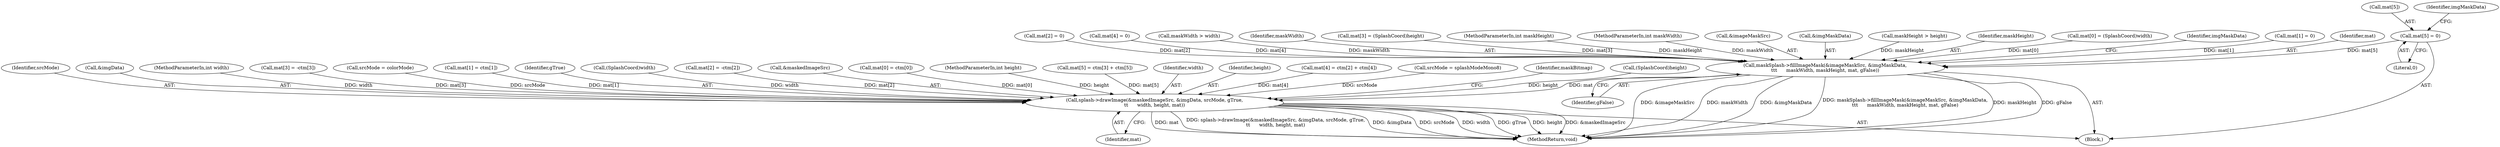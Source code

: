 digraph "0_poppler_7b2d314a61fd0e12f47c62996cb49ec0d1ba747a_11@array" {
"1000206" [label="(Call,mat[5] = 0)"];
"1000264" [label="(Call,maskSplash->fillImageMask(&imageMaskSrc, &imgMaskData,\n\t\t\t      maskWidth, maskHeight, mat, gFalse))"];
"1000680" [label="(Call,splash->drawImage(&maskedImageSrc, &imgData, srcMode, gTrue,\n\t\t      width, height, mat))"];
"1000680" [label="(Call,splash->drawImage(&maskedImageSrc, &imgData, srcMode, gTrue,\n\t\t      width, height, mat))"];
"1000296" [label="(Call,mat[2] = -ctm[2])"];
"1000681" [label="(Call,&maskedImageSrc)"];
"1000272" [label="(Identifier,gFalse)"];
"1000282" [label="(Call,mat[0] = ctm[0])"];
"1000105" [label="(MethodParameterIn,int height)"];
"1000323" [label="(Call,mat[5] = ctm[3] + ctm[5])"];
"1000687" [label="(Identifier,width)"];
"1000688" [label="(Identifier,height)"];
"1000108" [label="(MethodParameterIn,int maskWidth)"];
"1000265" [label="(Call,&imageMaskSrc)"];
"1000267" [label="(Call,&imgMaskData)"];
"1000312" [label="(Call,mat[4] = ctm[2] + ctm[4])"];
"1000672" [label="(Call,srcMode = splashModeMono8)"];
"1000135" [label="(Call,maskHeight > height)"];
"1000176" [label="(Block,)"];
"1000270" [label="(Identifier,maskHeight)"];
"1000177" [label="(Call,mat[0] = (SplashCoord)width)"];
"1000206" [label="(Call,mat[5] = 0)"];
"1000691" [label="(Identifier,maskBitmap)"];
"1000198" [label="(Call,(SplashCoord)height)"];
"1000685" [label="(Identifier,srcMode)"];
"1000274" [label="(Identifier,imgMaskData)"];
"1000683" [label="(Call,&imgData)"];
"1000184" [label="(Call,mat[1] = 0)"];
"1000689" [label="(Identifier,mat)"];
"1000104" [label="(MethodParameterIn,int width)"];
"1000271" [label="(Identifier,mat)"];
"1000189" [label="(Call,mat[2] = 0)"];
"1000207" [label="(Call,mat[5])"];
"1000201" [label="(Call,mat[4] = 0)"];
"1000132" [label="(Call,maskWidth > width)"];
"1000304" [label="(Call,mat[3] = -ctm[3])"];
"1000677" [label="(Call,srcMode = colorMode)"];
"1000269" [label="(Identifier,maskWidth)"];
"1000289" [label="(Call,mat[1] = ctm[1])"];
"1000264" [label="(Call,maskSplash->fillImageMask(&imageMaskSrc, &imgMaskData,\n\t\t\t      maskWidth, maskHeight, mat, gFalse))"];
"1000686" [label="(Identifier,gTrue)"];
"1000700" [label="(MethodReturn,void)"];
"1000181" [label="(Call,(SplashCoord)width)"];
"1000213" [label="(Identifier,imgMaskData)"];
"1000194" [label="(Call,mat[3] = (SplashCoord)height)"];
"1000109" [label="(MethodParameterIn,int maskHeight)"];
"1000210" [label="(Literal,0)"];
"1000206" -> "1000176"  [label="AST: "];
"1000206" -> "1000210"  [label="CFG: "];
"1000207" -> "1000206"  [label="AST: "];
"1000210" -> "1000206"  [label="AST: "];
"1000213" -> "1000206"  [label="CFG: "];
"1000206" -> "1000264"  [label="DDG: mat[5]"];
"1000264" -> "1000176"  [label="AST: "];
"1000264" -> "1000272"  [label="CFG: "];
"1000265" -> "1000264"  [label="AST: "];
"1000267" -> "1000264"  [label="AST: "];
"1000269" -> "1000264"  [label="AST: "];
"1000270" -> "1000264"  [label="AST: "];
"1000271" -> "1000264"  [label="AST: "];
"1000272" -> "1000264"  [label="AST: "];
"1000274" -> "1000264"  [label="CFG: "];
"1000264" -> "1000700"  [label="DDG: &imageMaskSrc"];
"1000264" -> "1000700"  [label="DDG: maskWidth"];
"1000264" -> "1000700"  [label="DDG: &imgMaskData"];
"1000264" -> "1000700"  [label="DDG: maskSplash->fillImageMask(&imageMaskSrc, &imgMaskData,\n\t\t\t      maskWidth, maskHeight, mat, gFalse)"];
"1000264" -> "1000700"  [label="DDG: maskHeight"];
"1000264" -> "1000700"  [label="DDG: gFalse"];
"1000108" -> "1000264"  [label="DDG: maskWidth"];
"1000132" -> "1000264"  [label="DDG: maskWidth"];
"1000109" -> "1000264"  [label="DDG: maskHeight"];
"1000135" -> "1000264"  [label="DDG: maskHeight"];
"1000177" -> "1000264"  [label="DDG: mat[0]"];
"1000184" -> "1000264"  [label="DDG: mat[1]"];
"1000189" -> "1000264"  [label="DDG: mat[2]"];
"1000194" -> "1000264"  [label="DDG: mat[3]"];
"1000201" -> "1000264"  [label="DDG: mat[4]"];
"1000264" -> "1000680"  [label="DDG: mat"];
"1000680" -> "1000176"  [label="AST: "];
"1000680" -> "1000689"  [label="CFG: "];
"1000681" -> "1000680"  [label="AST: "];
"1000683" -> "1000680"  [label="AST: "];
"1000685" -> "1000680"  [label="AST: "];
"1000686" -> "1000680"  [label="AST: "];
"1000687" -> "1000680"  [label="AST: "];
"1000688" -> "1000680"  [label="AST: "];
"1000689" -> "1000680"  [label="AST: "];
"1000691" -> "1000680"  [label="CFG: "];
"1000680" -> "1000700"  [label="DDG: &maskedImageSrc"];
"1000680" -> "1000700"  [label="DDG: mat"];
"1000680" -> "1000700"  [label="DDG: splash->drawImage(&maskedImageSrc, &imgData, srcMode, gTrue,\n\t\t      width, height, mat)"];
"1000680" -> "1000700"  [label="DDG: &imgData"];
"1000680" -> "1000700"  [label="DDG: srcMode"];
"1000680" -> "1000700"  [label="DDG: width"];
"1000680" -> "1000700"  [label="DDG: gTrue"];
"1000680" -> "1000700"  [label="DDG: height"];
"1000677" -> "1000680"  [label="DDG: srcMode"];
"1000672" -> "1000680"  [label="DDG: srcMode"];
"1000104" -> "1000680"  [label="DDG: width"];
"1000181" -> "1000680"  [label="DDG: width"];
"1000105" -> "1000680"  [label="DDG: height"];
"1000198" -> "1000680"  [label="DDG: height"];
"1000289" -> "1000680"  [label="DDG: mat[1]"];
"1000312" -> "1000680"  [label="DDG: mat[4]"];
"1000304" -> "1000680"  [label="DDG: mat[3]"];
"1000296" -> "1000680"  [label="DDG: mat[2]"];
"1000323" -> "1000680"  [label="DDG: mat[5]"];
"1000282" -> "1000680"  [label="DDG: mat[0]"];
}
